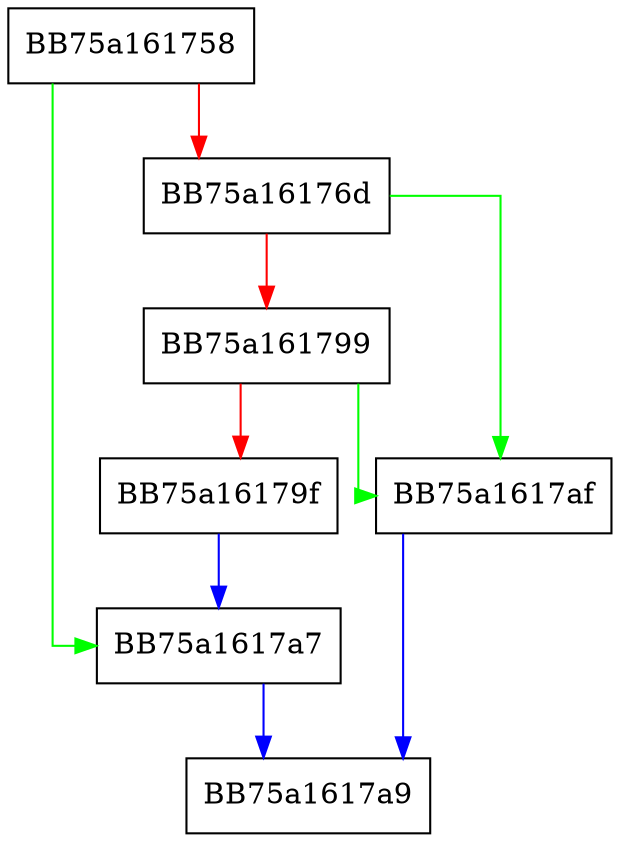 digraph luaL_getmetafield {
  node [shape="box"];
  graph [splines=ortho];
  BB75a161758 -> BB75a1617a7 [color="green"];
  BB75a161758 -> BB75a16176d [color="red"];
  BB75a16176d -> BB75a1617af [color="green"];
  BB75a16176d -> BB75a161799 [color="red"];
  BB75a161799 -> BB75a1617af [color="green"];
  BB75a161799 -> BB75a16179f [color="red"];
  BB75a16179f -> BB75a1617a7 [color="blue"];
  BB75a1617a7 -> BB75a1617a9 [color="blue"];
  BB75a1617af -> BB75a1617a9 [color="blue"];
}